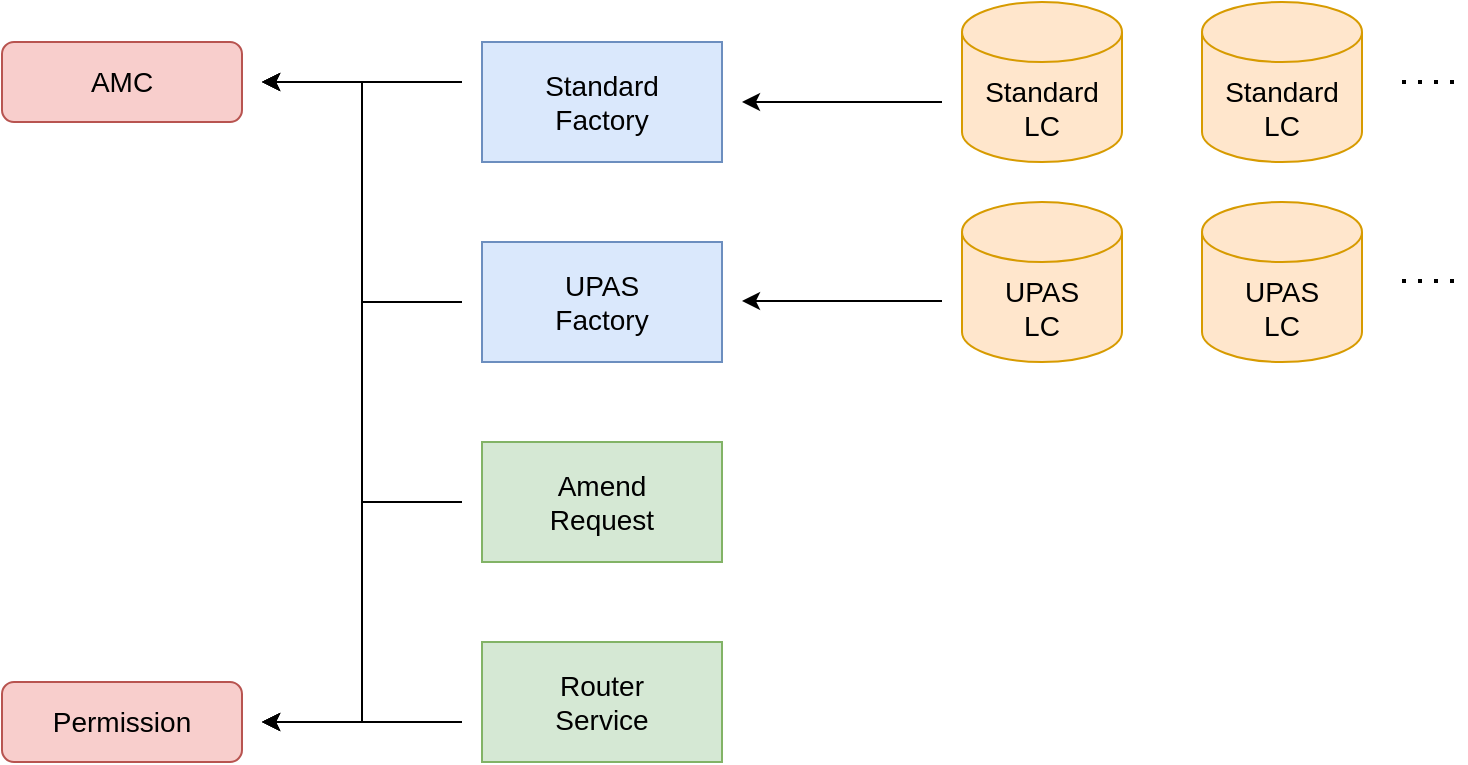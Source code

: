 <mxfile version="20.2.0" type="device"><diagram id="5dTCtFo_ZEs16y2SHltq" name="Page-1"><mxGraphModel dx="1238" dy="753" grid="1" gridSize="10" guides="1" tooltips="1" connect="1" arrows="1" fold="1" page="1" pageScale="1" pageWidth="850" pageHeight="1100" math="0" shadow="0"><root><mxCell id="0"/><mxCell id="1" parent="0"/><mxCell id="tBtpfhHesxdGEJBkmrvS-1" value="&lt;font style=&quot;font-size: 14px;&quot;&gt;AMC&lt;/font&gt;" style="rounded=1;whiteSpace=wrap;html=1;fillColor=#f8cecc;strokeColor=#b85450;" vertex="1" parent="1"><mxGeometry x="80" y="120" width="120" height="40" as="geometry"/></mxCell><mxCell id="tBtpfhHesxdGEJBkmrvS-2" value="&lt;font style=&quot;font-size: 14px;&quot;&gt;Permission&lt;/font&gt;" style="rounded=1;whiteSpace=wrap;html=1;fillColor=#f8cecc;strokeColor=#b85450;" vertex="1" parent="1"><mxGeometry x="80" y="440" width="120" height="40" as="geometry"/></mxCell><mxCell id="tBtpfhHesxdGEJBkmrvS-3" value="&lt;div&gt;Standard&lt;/div&gt;&lt;div&gt;Factory&lt;br&gt;&lt;/div&gt;" style="rounded=0;whiteSpace=wrap;html=1;fontSize=14;fillColor=#dae8fc;strokeColor=#6c8ebf;" vertex="1" parent="1"><mxGeometry x="320" y="120" width="120" height="60" as="geometry"/></mxCell><mxCell id="tBtpfhHesxdGEJBkmrvS-4" value="&lt;div&gt;UPAS&lt;/div&gt;&lt;div&gt;Factory&lt;br&gt;&lt;/div&gt;" style="rounded=0;whiteSpace=wrap;html=1;fontSize=14;fillColor=#dae8fc;strokeColor=#6c8ebf;" vertex="1" parent="1"><mxGeometry x="320" y="220" width="120" height="60" as="geometry"/></mxCell><mxCell id="tBtpfhHesxdGEJBkmrvS-5" value="&lt;div&gt;Amend&lt;/div&gt;&lt;div&gt;Request&lt;br&gt;&lt;/div&gt;" style="rounded=0;whiteSpace=wrap;html=1;fontSize=14;fillColor=#d5e8d4;strokeColor=#82b366;" vertex="1" parent="1"><mxGeometry x="320" y="320" width="120" height="60" as="geometry"/></mxCell><mxCell id="tBtpfhHesxdGEJBkmrvS-6" value="&lt;div&gt;Router&lt;/div&gt;&lt;div&gt;Service&lt;br&gt;&lt;/div&gt;" style="rounded=0;whiteSpace=wrap;html=1;fontSize=14;fillColor=#d5e8d4;strokeColor=#82b366;" vertex="1" parent="1"><mxGeometry x="320" y="420" width="120" height="60" as="geometry"/></mxCell><mxCell id="tBtpfhHesxdGEJBkmrvS-7" value="&lt;div&gt;Standard&lt;/div&gt;&lt;div&gt;LC&lt;br&gt;&lt;/div&gt;" style="shape=cylinder3;whiteSpace=wrap;html=1;boundedLbl=1;backgroundOutline=1;size=15;fontSize=14;fillColor=#ffe6cc;strokeColor=#d79b00;" vertex="1" parent="1"><mxGeometry x="560" y="100" width="80" height="80" as="geometry"/></mxCell><mxCell id="tBtpfhHesxdGEJBkmrvS-8" value="&lt;div&gt;UPAS&lt;/div&gt;&lt;div&gt;LC&lt;br&gt;&lt;/div&gt;" style="shape=cylinder3;whiteSpace=wrap;html=1;boundedLbl=1;backgroundOutline=1;size=15;fontSize=14;fillColor=#ffe6cc;strokeColor=#d79b00;" vertex="1" parent="1"><mxGeometry x="560" y="200" width="80" height="80" as="geometry"/></mxCell><mxCell id="tBtpfhHesxdGEJBkmrvS-9" value="&lt;div&gt;UPAS&lt;/div&gt;&lt;div&gt;LC&lt;br&gt;&lt;/div&gt;" style="shape=cylinder3;whiteSpace=wrap;html=1;boundedLbl=1;backgroundOutline=1;size=15;fontSize=14;fillColor=#ffe6cc;strokeColor=#d79b00;" vertex="1" parent="1"><mxGeometry x="680" y="200" width="80" height="80" as="geometry"/></mxCell><mxCell id="tBtpfhHesxdGEJBkmrvS-10" value="&lt;div&gt;Standard&lt;/div&gt;&lt;div&gt;LC&lt;br&gt;&lt;/div&gt;" style="shape=cylinder3;whiteSpace=wrap;html=1;boundedLbl=1;backgroundOutline=1;size=15;fontSize=14;fillColor=#ffe6cc;strokeColor=#d79b00;" vertex="1" parent="1"><mxGeometry x="680" y="100" width="80" height="80" as="geometry"/></mxCell><mxCell id="tBtpfhHesxdGEJBkmrvS-11" value="" style="endArrow=none;dashed=1;html=1;dashPattern=1 3;strokeWidth=2;rounded=0;fontSize=14;" edge="1" parent="1"><mxGeometry width="50" height="50" relative="1" as="geometry"><mxPoint x="780" y="140" as="sourcePoint"/><mxPoint x="810" y="140" as="targetPoint"/></mxGeometry></mxCell><mxCell id="tBtpfhHesxdGEJBkmrvS-12" value="" style="endArrow=none;dashed=1;html=1;dashPattern=1 3;strokeWidth=2;rounded=0;fontSize=14;" edge="1" parent="1"><mxGeometry width="50" height="50" relative="1" as="geometry"><mxPoint x="780" y="239.5" as="sourcePoint"/><mxPoint x="810" y="239.5" as="targetPoint"/></mxGeometry></mxCell><mxCell id="tBtpfhHesxdGEJBkmrvS-13" value="" style="endArrow=classic;html=1;rounded=0;fontSize=14;" edge="1" parent="1"><mxGeometry width="50" height="50" relative="1" as="geometry"><mxPoint x="550" y="150" as="sourcePoint"/><mxPoint x="450" y="150" as="targetPoint"/></mxGeometry></mxCell><mxCell id="tBtpfhHesxdGEJBkmrvS-14" value="" style="endArrow=classic;html=1;rounded=0;fontSize=14;" edge="1" parent="1"><mxGeometry width="50" height="50" relative="1" as="geometry"><mxPoint x="550" y="249.5" as="sourcePoint"/><mxPoint x="450" y="249.5" as="targetPoint"/></mxGeometry></mxCell><mxCell id="tBtpfhHesxdGEJBkmrvS-15" value="" style="endArrow=classic;html=1;rounded=0;fontSize=14;" edge="1" parent="1"><mxGeometry width="50" height="50" relative="1" as="geometry"><mxPoint x="310" y="140" as="sourcePoint"/><mxPoint x="210" y="140" as="targetPoint"/></mxGeometry></mxCell><mxCell id="tBtpfhHesxdGEJBkmrvS-16" value="" style="endArrow=classic;html=1;rounded=0;fontSize=14;" edge="1" parent="1"><mxGeometry width="50" height="50" relative="1" as="geometry"><mxPoint x="310" y="250" as="sourcePoint"/><mxPoint x="210" y="140" as="targetPoint"/><Array as="points"><mxPoint x="260" y="250"/><mxPoint x="260" y="140"/></Array></mxGeometry></mxCell><mxCell id="tBtpfhHesxdGEJBkmrvS-17" value="" style="endArrow=classic;html=1;rounded=0;fontSize=14;" edge="1" parent="1"><mxGeometry width="50" height="50" relative="1" as="geometry"><mxPoint x="310" y="350" as="sourcePoint"/><mxPoint x="210" y="140" as="targetPoint"/><Array as="points"><mxPoint x="260" y="350"/><mxPoint x="260" y="140"/></Array></mxGeometry></mxCell><mxCell id="tBtpfhHesxdGEJBkmrvS-18" value="" style="endArrow=classic;html=1;rounded=0;fontSize=14;" edge="1" parent="1"><mxGeometry width="50" height="50" relative="1" as="geometry"><mxPoint x="310" y="460" as="sourcePoint"/><mxPoint x="210" y="140" as="targetPoint"/><Array as="points"><mxPoint x="260" y="460"/><mxPoint x="260" y="140"/></Array></mxGeometry></mxCell><mxCell id="tBtpfhHesxdGEJBkmrvS-19" value="" style="endArrow=classic;html=1;rounded=0;fontSize=14;" edge="1" parent="1"><mxGeometry width="50" height="50" relative="1" as="geometry"><mxPoint x="310" y="460" as="sourcePoint"/><mxPoint x="210" y="460" as="targetPoint"/></mxGeometry></mxCell><mxCell id="tBtpfhHesxdGEJBkmrvS-20" value="" style="endArrow=classic;html=1;rounded=0;fontSize=14;" edge="1" parent="1"><mxGeometry width="50" height="50" relative="1" as="geometry"><mxPoint x="310" y="350" as="sourcePoint"/><mxPoint x="210" y="460" as="targetPoint"/><Array as="points"><mxPoint x="260" y="350"/><mxPoint x="260" y="460"/></Array></mxGeometry></mxCell><mxCell id="tBtpfhHesxdGEJBkmrvS-21" value="" style="endArrow=classic;html=1;rounded=0;fontSize=14;" edge="1" parent="1"><mxGeometry width="50" height="50" relative="1" as="geometry"><mxPoint x="310" y="250" as="sourcePoint"/><mxPoint x="210" y="460" as="targetPoint"/><Array as="points"><mxPoint x="260" y="250"/><mxPoint x="260" y="460"/></Array></mxGeometry></mxCell><mxCell id="tBtpfhHesxdGEJBkmrvS-22" value="" style="endArrow=classic;html=1;rounded=0;fontSize=14;" edge="1" parent="1"><mxGeometry width="50" height="50" relative="1" as="geometry"><mxPoint x="310" y="140" as="sourcePoint"/><mxPoint x="210" y="460" as="targetPoint"/><Array as="points"><mxPoint x="260" y="140"/><mxPoint x="260" y="460"/></Array></mxGeometry></mxCell></root></mxGraphModel></diagram></mxfile>